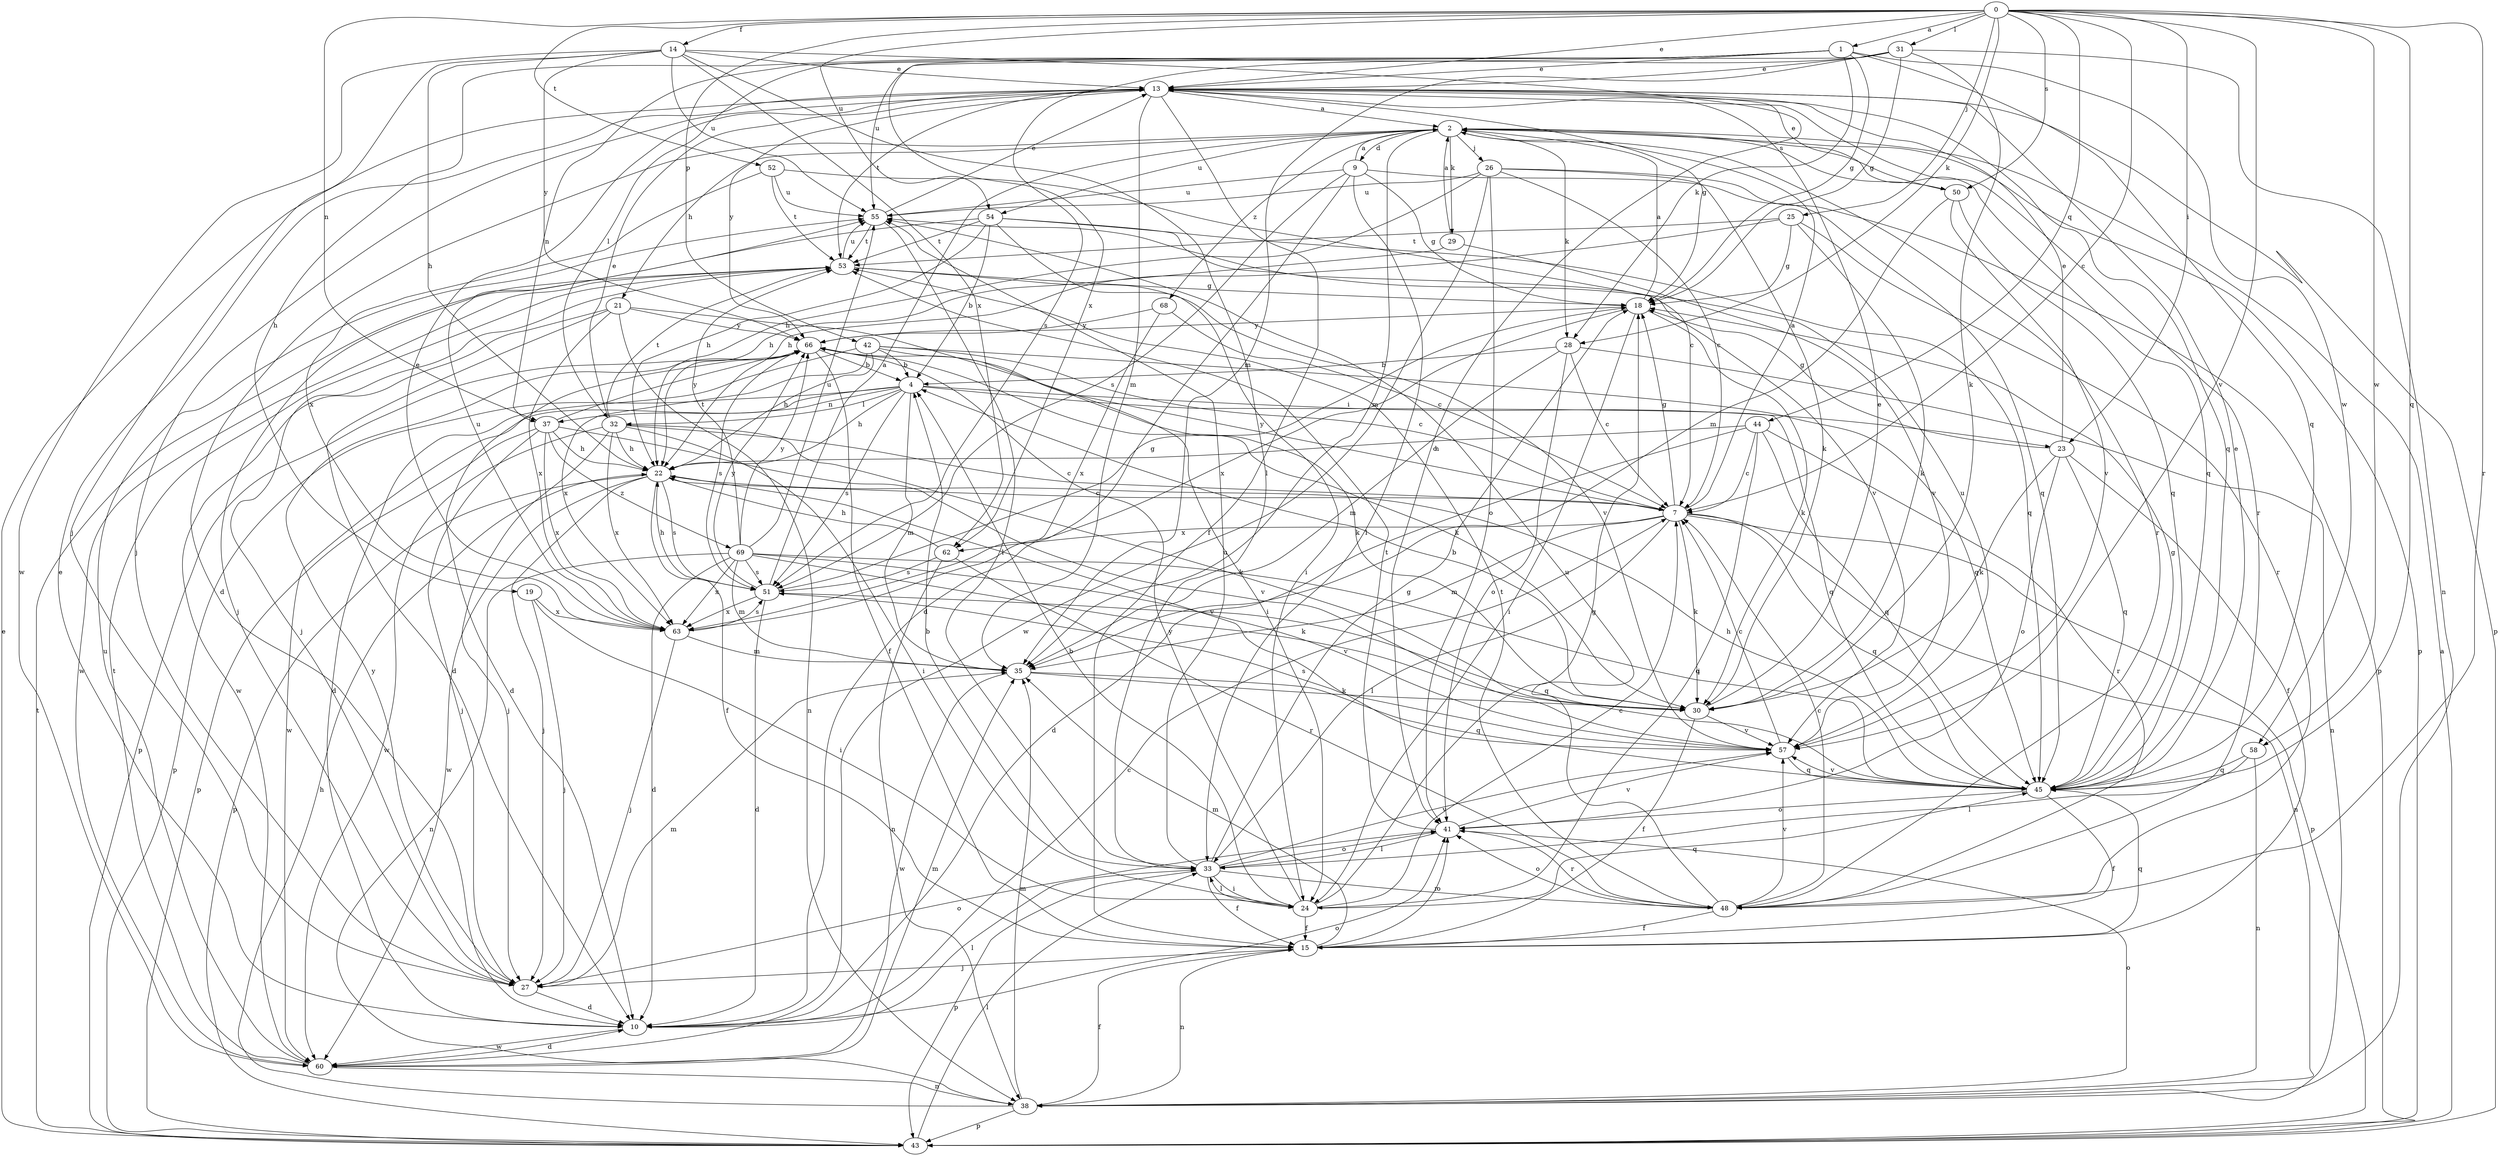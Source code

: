 strict digraph  {
0;
1;
2;
4;
7;
9;
10;
13;
14;
15;
18;
19;
21;
22;
23;
24;
25;
26;
27;
28;
29;
30;
31;
32;
33;
35;
37;
38;
41;
42;
43;
44;
45;
48;
50;
51;
52;
53;
54;
55;
57;
58;
60;
62;
63;
66;
68;
69;
0 -> 1  [label=a];
0 -> 7  [label=c];
0 -> 13  [label=e];
0 -> 14  [label=f];
0 -> 23  [label=i];
0 -> 25  [label=j];
0 -> 28  [label=k];
0 -> 31  [label=l];
0 -> 37  [label=n];
0 -> 42  [label=p];
0 -> 44  [label=q];
0 -> 45  [label=q];
0 -> 48  [label=r];
0 -> 50  [label=s];
0 -> 52  [label=t];
0 -> 54  [label=u];
0 -> 57  [label=v];
0 -> 58  [label=w];
1 -> 13  [label=e];
1 -> 18  [label=g];
1 -> 19  [label=h];
1 -> 28  [label=k];
1 -> 32  [label=l];
1 -> 37  [label=n];
1 -> 45  [label=q];
1 -> 58  [label=w];
1 -> 62  [label=x];
2 -> 9  [label=d];
2 -> 10  [label=d];
2 -> 21  [label=h];
2 -> 26  [label=j];
2 -> 28  [label=k];
2 -> 29  [label=k];
2 -> 35  [label=m];
2 -> 43  [label=p];
2 -> 45  [label=q];
2 -> 48  [label=r];
2 -> 50  [label=s];
2 -> 54  [label=u];
2 -> 68  [label=z];
4 -> 22  [label=h];
4 -> 23  [label=i];
4 -> 32  [label=l];
4 -> 35  [label=m];
4 -> 37  [label=n];
4 -> 43  [label=p];
4 -> 45  [label=q];
4 -> 51  [label=s];
4 -> 60  [label=w];
7 -> 2  [label=a];
7 -> 18  [label=g];
7 -> 30  [label=k];
7 -> 33  [label=l];
7 -> 35  [label=m];
7 -> 38  [label=n];
7 -> 43  [label=p];
7 -> 45  [label=q];
7 -> 62  [label=x];
7 -> 66  [label=y];
9 -> 2  [label=a];
9 -> 10  [label=d];
9 -> 18  [label=g];
9 -> 33  [label=l];
9 -> 45  [label=q];
9 -> 51  [label=s];
9 -> 55  [label=u];
10 -> 7  [label=c];
10 -> 13  [label=e];
10 -> 33  [label=l];
10 -> 41  [label=o];
10 -> 60  [label=w];
13 -> 2  [label=a];
13 -> 15  [label=f];
13 -> 18  [label=g];
13 -> 27  [label=j];
13 -> 35  [label=m];
13 -> 43  [label=p];
13 -> 45  [label=q];
13 -> 48  [label=r];
13 -> 53  [label=t];
13 -> 66  [label=y];
14 -> 13  [label=e];
14 -> 22  [label=h];
14 -> 27  [label=j];
14 -> 33  [label=l];
14 -> 41  [label=o];
14 -> 55  [label=u];
14 -> 60  [label=w];
14 -> 62  [label=x];
14 -> 66  [label=y];
15 -> 27  [label=j];
15 -> 35  [label=m];
15 -> 38  [label=n];
15 -> 41  [label=o];
15 -> 45  [label=q];
18 -> 2  [label=a];
18 -> 24  [label=i];
18 -> 30  [label=k];
18 -> 63  [label=x];
18 -> 66  [label=y];
19 -> 24  [label=i];
19 -> 27  [label=j];
19 -> 63  [label=x];
21 -> 10  [label=d];
21 -> 24  [label=i];
21 -> 38  [label=n];
21 -> 60  [label=w];
21 -> 63  [label=x];
21 -> 66  [label=y];
22 -> 7  [label=c];
22 -> 15  [label=f];
22 -> 27  [label=j];
22 -> 43  [label=p];
22 -> 51  [label=s];
22 -> 57  [label=v];
22 -> 60  [label=w];
23 -> 13  [label=e];
23 -> 15  [label=f];
23 -> 18  [label=g];
23 -> 30  [label=k];
23 -> 41  [label=o];
23 -> 45  [label=q];
24 -> 4  [label=b];
24 -> 7  [label=c];
24 -> 15  [label=f];
24 -> 18  [label=g];
24 -> 33  [label=l];
24 -> 45  [label=q];
24 -> 66  [label=y];
25 -> 18  [label=g];
25 -> 22  [label=h];
25 -> 30  [label=k];
25 -> 48  [label=r];
25 -> 53  [label=t];
26 -> 7  [label=c];
26 -> 22  [label=h];
26 -> 30  [label=k];
26 -> 41  [label=o];
26 -> 43  [label=p];
26 -> 55  [label=u];
26 -> 60  [label=w];
27 -> 10  [label=d];
27 -> 35  [label=m];
27 -> 41  [label=o];
27 -> 66  [label=y];
28 -> 4  [label=b];
28 -> 7  [label=c];
28 -> 35  [label=m];
28 -> 38  [label=n];
28 -> 41  [label=o];
29 -> 2  [label=a];
29 -> 22  [label=h];
29 -> 57  [label=v];
30 -> 4  [label=b];
30 -> 13  [label=e];
30 -> 15  [label=f];
30 -> 57  [label=v];
31 -> 13  [label=e];
31 -> 18  [label=g];
31 -> 30  [label=k];
31 -> 35  [label=m];
31 -> 38  [label=n];
31 -> 51  [label=s];
31 -> 55  [label=u];
32 -> 7  [label=c];
32 -> 13  [label=e];
32 -> 22  [label=h];
32 -> 24  [label=i];
32 -> 27  [label=j];
32 -> 30  [label=k];
32 -> 53  [label=t];
32 -> 60  [label=w];
32 -> 63  [label=x];
33 -> 4  [label=b];
33 -> 15  [label=f];
33 -> 18  [label=g];
33 -> 24  [label=i];
33 -> 41  [label=o];
33 -> 43  [label=p];
33 -> 48  [label=r];
33 -> 55  [label=u];
33 -> 57  [label=v];
35 -> 30  [label=k];
35 -> 45  [label=q];
35 -> 60  [label=w];
37 -> 22  [label=h];
37 -> 27  [label=j];
37 -> 43  [label=p];
37 -> 57  [label=v];
37 -> 63  [label=x];
37 -> 66  [label=y];
37 -> 69  [label=z];
38 -> 15  [label=f];
38 -> 22  [label=h];
38 -> 35  [label=m];
38 -> 41  [label=o];
38 -> 43  [label=p];
41 -> 33  [label=l];
41 -> 48  [label=r];
41 -> 53  [label=t];
41 -> 57  [label=v];
42 -> 4  [label=b];
42 -> 7  [label=c];
42 -> 10  [label=d];
42 -> 22  [label=h];
42 -> 30  [label=k];
42 -> 45  [label=q];
42 -> 63  [label=x];
43 -> 2  [label=a];
43 -> 13  [label=e];
43 -> 33  [label=l];
43 -> 53  [label=t];
44 -> 7  [label=c];
44 -> 10  [label=d];
44 -> 22  [label=h];
44 -> 24  [label=i];
44 -> 45  [label=q];
44 -> 48  [label=r];
45 -> 13  [label=e];
45 -> 15  [label=f];
45 -> 18  [label=g];
45 -> 22  [label=h];
45 -> 41  [label=o];
45 -> 57  [label=v];
48 -> 7  [label=c];
48 -> 15  [label=f];
48 -> 41  [label=o];
48 -> 53  [label=t];
48 -> 55  [label=u];
48 -> 57  [label=v];
50 -> 13  [label=e];
50 -> 35  [label=m];
50 -> 45  [label=q];
50 -> 57  [label=v];
51 -> 2  [label=a];
51 -> 10  [label=d];
51 -> 18  [label=g];
51 -> 22  [label=h];
51 -> 45  [label=q];
51 -> 63  [label=x];
51 -> 66  [label=y];
52 -> 7  [label=c];
52 -> 53  [label=t];
52 -> 55  [label=u];
52 -> 63  [label=x];
53 -> 18  [label=g];
53 -> 27  [label=j];
53 -> 55  [label=u];
53 -> 57  [label=v];
53 -> 60  [label=w];
54 -> 4  [label=b];
54 -> 22  [label=h];
54 -> 24  [label=i];
54 -> 27  [label=j];
54 -> 45  [label=q];
54 -> 53  [label=t];
54 -> 57  [label=v];
55 -> 13  [label=e];
55 -> 33  [label=l];
55 -> 53  [label=t];
57 -> 7  [label=c];
57 -> 45  [label=q];
57 -> 51  [label=s];
57 -> 55  [label=u];
58 -> 33  [label=l];
58 -> 38  [label=n];
58 -> 45  [label=q];
60 -> 10  [label=d];
60 -> 35  [label=m];
60 -> 38  [label=n];
60 -> 53  [label=t];
60 -> 55  [label=u];
62 -> 22  [label=h];
62 -> 38  [label=n];
62 -> 48  [label=r];
62 -> 51  [label=s];
63 -> 13  [label=e];
63 -> 27  [label=j];
63 -> 35  [label=m];
63 -> 51  [label=s];
63 -> 55  [label=u];
66 -> 4  [label=b];
66 -> 10  [label=d];
66 -> 15  [label=f];
66 -> 30  [label=k];
66 -> 43  [label=p];
66 -> 51  [label=s];
68 -> 7  [label=c];
68 -> 63  [label=x];
68 -> 66  [label=y];
69 -> 10  [label=d];
69 -> 30  [label=k];
69 -> 35  [label=m];
69 -> 38  [label=n];
69 -> 45  [label=q];
69 -> 51  [label=s];
69 -> 53  [label=t];
69 -> 55  [label=u];
69 -> 57  [label=v];
69 -> 63  [label=x];
69 -> 66  [label=y];
}
